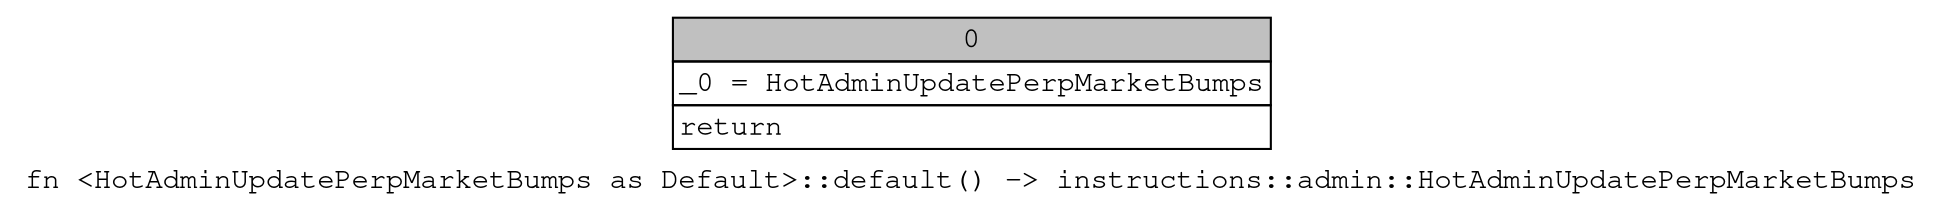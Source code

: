 digraph Mir_0_6509 {
    graph [fontname="Courier, monospace"];
    node [fontname="Courier, monospace"];
    edge [fontname="Courier, monospace"];
    label=<fn &lt;HotAdminUpdatePerpMarketBumps as Default&gt;::default() -&gt; instructions::admin::HotAdminUpdatePerpMarketBumps<br align="left"/>>;
    bb0__0_6509 [shape="none", label=<<table border="0" cellborder="1" cellspacing="0"><tr><td bgcolor="gray" align="center" colspan="1">0</td></tr><tr><td align="left" balign="left">_0 = HotAdminUpdatePerpMarketBumps<br/></td></tr><tr><td align="left">return</td></tr></table>>];
}

